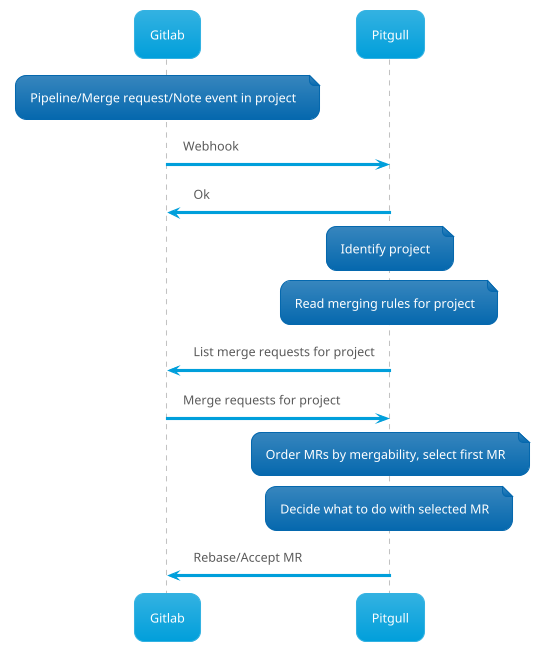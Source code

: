 @startuml
!theme bluegray
note over Gitlab: Pipeline/Merge request/Note event in project
Gitlab->Pitgull: Webhook
Pitgull->Gitlab: Ok
note over Pitgull: Identify project
note over Pitgull: Read merging rules for project
Pitgull->Gitlab: List merge requests for project
Gitlab->Pitgull: Merge requests for project
note over Pitgull: Order MRs by mergability, select first MR
note over Pitgull: Decide what to do with selected MR
Pitgull->Gitlab: Rebase/Accept MR
@enduml